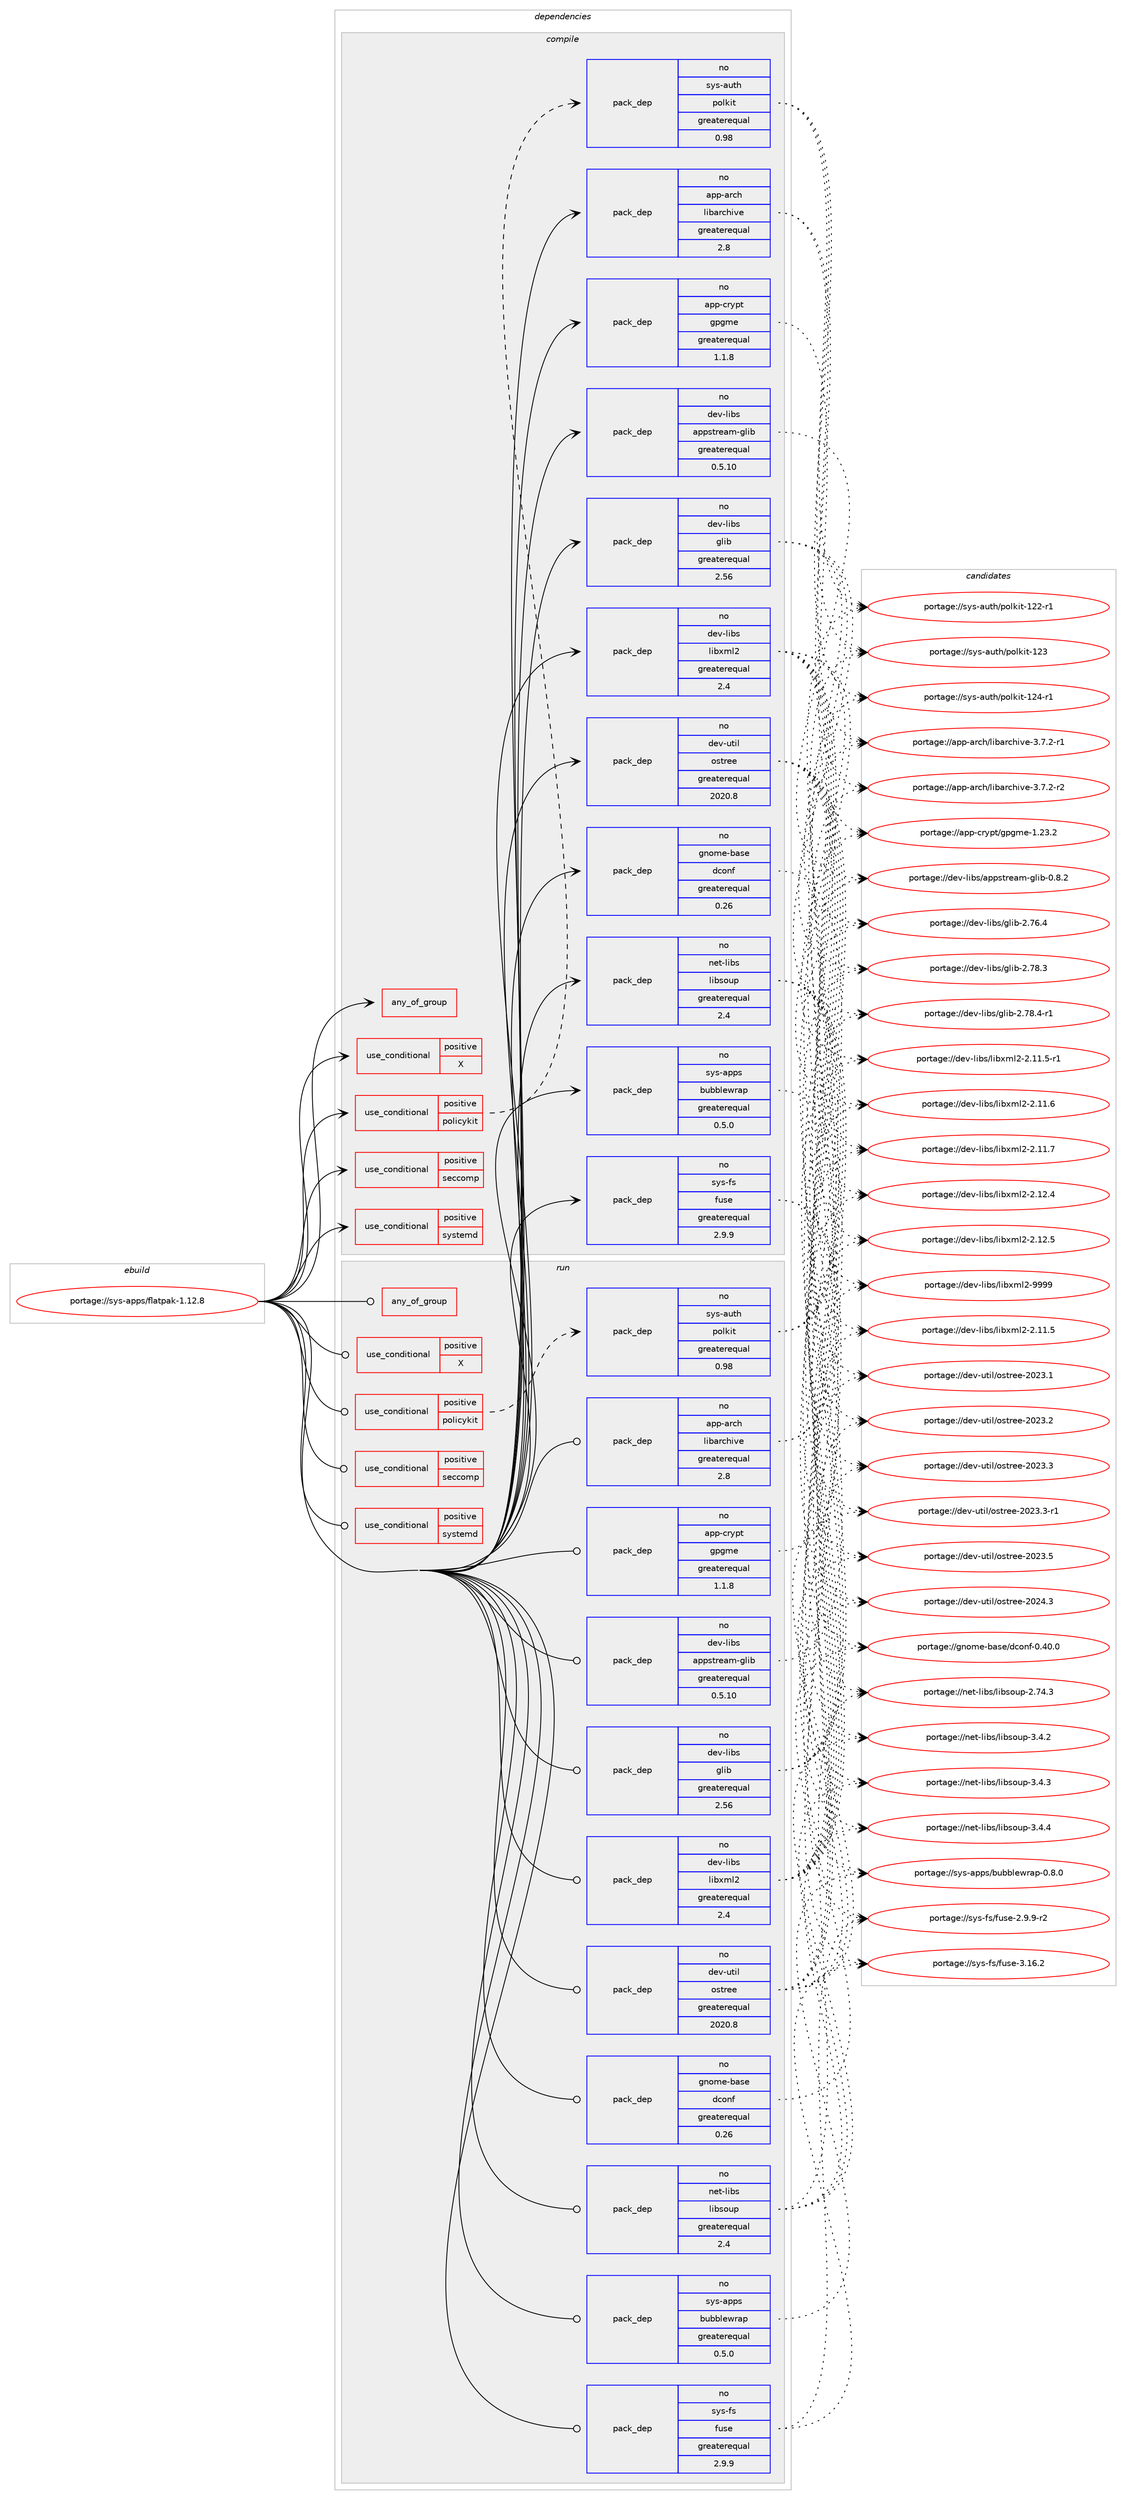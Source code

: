 digraph prolog {

# *************
# Graph options
# *************

newrank=true;
concentrate=true;
compound=true;
graph [rankdir=LR,fontname=Helvetica,fontsize=10,ranksep=1.5];#, ranksep=2.5, nodesep=0.2];
edge  [arrowhead=vee];
node  [fontname=Helvetica,fontsize=10];

# **********
# The ebuild
# **********

subgraph cluster_leftcol {
color=gray;
rank=same;
label=<<i>ebuild</i>>;
id [label="portage://sys-apps/flatpak-1.12.8", color=red, width=4, href="../sys-apps/flatpak-1.12.8.svg"];
}

# ****************
# The dependencies
# ****************

subgraph cluster_midcol {
color=gray;
label=<<i>dependencies</i>>;
subgraph cluster_compile {
fillcolor="#eeeeee";
style=filled;
label=<<i>compile</i>>;
subgraph any154 {
dependency15483 [label=<<TABLE BORDER="0" CELLBORDER="1" CELLSPACING="0" CELLPADDING="4"><TR><TD CELLPADDING="10">any_of_group</TD></TR></TABLE>>, shape=none, color=red];# *** BEGIN UNKNOWN DEPENDENCY TYPE (TODO) ***
# dependency15483 -> package_dependency(portage://sys-apps/flatpak-1.12.8,install,no,dev-util,ostree,none,[,,],[],[use(enable(curl),none)])
# *** END UNKNOWN DEPENDENCY TYPE (TODO) ***

# *** BEGIN UNKNOWN DEPENDENCY TYPE (TODO) ***
# dependency15483 -> package_dependency(portage://sys-apps/flatpak-1.12.8,install,no,dev-util,ostree,none,[,,],[],[use(enable(soup),none)])
# *** END UNKNOWN DEPENDENCY TYPE (TODO) ***

}
id:e -> dependency15483:w [weight=20,style="solid",arrowhead="vee"];
subgraph cond10952 {
dependency15484 [label=<<TABLE BORDER="0" CELLBORDER="1" CELLSPACING="0" CELLPADDING="4"><TR><TD ROWSPAN="3" CELLPADDING="10">use_conditional</TD></TR><TR><TD>positive</TD></TR><TR><TD>X</TD></TR></TABLE>>, shape=none, color=red];
# *** BEGIN UNKNOWN DEPENDENCY TYPE (TODO) ***
# dependency15484 -> package_dependency(portage://sys-apps/flatpak-1.12.8,install,no,x11-apps,xauth,none,[,,],[],[])
# *** END UNKNOWN DEPENDENCY TYPE (TODO) ***

# *** BEGIN UNKNOWN DEPENDENCY TYPE (TODO) ***
# dependency15484 -> package_dependency(portage://sys-apps/flatpak-1.12.8,install,no,x11-libs,libXau,none,[,,],any_same_slot,[])
# *** END UNKNOWN DEPENDENCY TYPE (TODO) ***

}
id:e -> dependency15484:w [weight=20,style="solid",arrowhead="vee"];
subgraph cond10953 {
dependency15485 [label=<<TABLE BORDER="0" CELLBORDER="1" CELLSPACING="0" CELLPADDING="4"><TR><TD ROWSPAN="3" CELLPADDING="10">use_conditional</TD></TR><TR><TD>positive</TD></TR><TR><TD>policykit</TD></TR></TABLE>>, shape=none, color=red];
subgraph pack4376 {
dependency15486 [label=<<TABLE BORDER="0" CELLBORDER="1" CELLSPACING="0" CELLPADDING="4" WIDTH="220"><TR><TD ROWSPAN="6" CELLPADDING="30">pack_dep</TD></TR><TR><TD WIDTH="110">no</TD></TR><TR><TD>sys-auth</TD></TR><TR><TD>polkit</TD></TR><TR><TD>greaterequal</TD></TR><TR><TD>0.98</TD></TR></TABLE>>, shape=none, color=blue];
}
dependency15485:e -> dependency15486:w [weight=20,style="dashed",arrowhead="vee"];
}
id:e -> dependency15485:w [weight=20,style="solid",arrowhead="vee"];
subgraph cond10954 {
dependency15487 [label=<<TABLE BORDER="0" CELLBORDER="1" CELLSPACING="0" CELLPADDING="4"><TR><TD ROWSPAN="3" CELLPADDING="10">use_conditional</TD></TR><TR><TD>positive</TD></TR><TR><TD>seccomp</TD></TR></TABLE>>, shape=none, color=red];
# *** BEGIN UNKNOWN DEPENDENCY TYPE (TODO) ***
# dependency15487 -> package_dependency(portage://sys-apps/flatpak-1.12.8,install,no,sys-libs,libseccomp,none,[,,],any_same_slot,[])
# *** END UNKNOWN DEPENDENCY TYPE (TODO) ***

}
id:e -> dependency15487:w [weight=20,style="solid",arrowhead="vee"];
subgraph cond10955 {
dependency15488 [label=<<TABLE BORDER="0" CELLBORDER="1" CELLSPACING="0" CELLPADDING="4"><TR><TD ROWSPAN="3" CELLPADDING="10">use_conditional</TD></TR><TR><TD>positive</TD></TR><TR><TD>systemd</TD></TR></TABLE>>, shape=none, color=red];
# *** BEGIN UNKNOWN DEPENDENCY TYPE (TODO) ***
# dependency15488 -> package_dependency(portage://sys-apps/flatpak-1.12.8,install,no,sys-apps,systemd,none,[,,],any_same_slot,[])
# *** END UNKNOWN DEPENDENCY TYPE (TODO) ***

}
id:e -> dependency15488:w [weight=20,style="solid",arrowhead="vee"];
# *** BEGIN UNKNOWN DEPENDENCY TYPE (TODO) ***
# id -> package_dependency(portage://sys-apps/flatpak-1.12.8,install,no,acct-group,flatpak,none,[,,],[],[])
# *** END UNKNOWN DEPENDENCY TYPE (TODO) ***

# *** BEGIN UNKNOWN DEPENDENCY TYPE (TODO) ***
# id -> package_dependency(portage://sys-apps/flatpak-1.12.8,install,no,acct-user,flatpak,none,[,,],[],[])
# *** END UNKNOWN DEPENDENCY TYPE (TODO) ***

subgraph pack4377 {
dependency15489 [label=<<TABLE BORDER="0" CELLBORDER="1" CELLSPACING="0" CELLPADDING="4" WIDTH="220"><TR><TD ROWSPAN="6" CELLPADDING="30">pack_dep</TD></TR><TR><TD WIDTH="110">no</TD></TR><TR><TD>app-arch</TD></TR><TR><TD>libarchive</TD></TR><TR><TD>greaterequal</TD></TR><TR><TD>2.8</TD></TR></TABLE>>, shape=none, color=blue];
}
id:e -> dependency15489:w [weight=20,style="solid",arrowhead="vee"];
# *** BEGIN UNKNOWN DEPENDENCY TYPE (TODO) ***
# id -> package_dependency(portage://sys-apps/flatpak-1.12.8,install,no,app-arch,zstd,none,[,,],any_same_slot,[])
# *** END UNKNOWN DEPENDENCY TYPE (TODO) ***

subgraph pack4378 {
dependency15490 [label=<<TABLE BORDER="0" CELLBORDER="1" CELLSPACING="0" CELLPADDING="4" WIDTH="220"><TR><TD ROWSPAN="6" CELLPADDING="30">pack_dep</TD></TR><TR><TD WIDTH="110">no</TD></TR><TR><TD>app-crypt</TD></TR><TR><TD>gpgme</TD></TR><TR><TD>greaterequal</TD></TR><TR><TD>1.1.8</TD></TR></TABLE>>, shape=none, color=blue];
}
id:e -> dependency15490:w [weight=20,style="solid",arrowhead="vee"];
subgraph pack4379 {
dependency15491 [label=<<TABLE BORDER="0" CELLBORDER="1" CELLSPACING="0" CELLPADDING="4" WIDTH="220"><TR><TD ROWSPAN="6" CELLPADDING="30">pack_dep</TD></TR><TR><TD WIDTH="110">no</TD></TR><TR><TD>dev-libs</TD></TR><TR><TD>appstream-glib</TD></TR><TR><TD>greaterequal</TD></TR><TR><TD>0.5.10</TD></TR></TABLE>>, shape=none, color=blue];
}
id:e -> dependency15491:w [weight=20,style="solid",arrowhead="vee"];
subgraph pack4380 {
dependency15492 [label=<<TABLE BORDER="0" CELLBORDER="1" CELLSPACING="0" CELLPADDING="4" WIDTH="220"><TR><TD ROWSPAN="6" CELLPADDING="30">pack_dep</TD></TR><TR><TD WIDTH="110">no</TD></TR><TR><TD>dev-libs</TD></TR><TR><TD>glib</TD></TR><TR><TD>greaterequal</TD></TR><TR><TD>2.56</TD></TR></TABLE>>, shape=none, color=blue];
}
id:e -> dependency15492:w [weight=20,style="solid",arrowhead="vee"];
# *** BEGIN UNKNOWN DEPENDENCY TYPE (TODO) ***
# id -> package_dependency(portage://sys-apps/flatpak-1.12.8,install,no,dev-libs,json-glib,none,[,,],any_same_slot,[])
# *** END UNKNOWN DEPENDENCY TYPE (TODO) ***

# *** BEGIN UNKNOWN DEPENDENCY TYPE (TODO) ***
# id -> package_dependency(portage://sys-apps/flatpak-1.12.8,install,no,dev-libs,libassuan,none,[,,],any_same_slot,[])
# *** END UNKNOWN DEPENDENCY TYPE (TODO) ***

subgraph pack4381 {
dependency15493 [label=<<TABLE BORDER="0" CELLBORDER="1" CELLSPACING="0" CELLPADDING="4" WIDTH="220"><TR><TD ROWSPAN="6" CELLPADDING="30">pack_dep</TD></TR><TR><TD WIDTH="110">no</TD></TR><TR><TD>dev-libs</TD></TR><TR><TD>libxml2</TD></TR><TR><TD>greaterequal</TD></TR><TR><TD>2.4</TD></TR></TABLE>>, shape=none, color=blue];
}
id:e -> dependency15493:w [weight=20,style="solid",arrowhead="vee"];
subgraph pack4382 {
dependency15494 [label=<<TABLE BORDER="0" CELLBORDER="1" CELLSPACING="0" CELLPADDING="4" WIDTH="220"><TR><TD ROWSPAN="6" CELLPADDING="30">pack_dep</TD></TR><TR><TD WIDTH="110">no</TD></TR><TR><TD>dev-util</TD></TR><TR><TD>ostree</TD></TR><TR><TD>greaterequal</TD></TR><TR><TD>2020.8</TD></TR></TABLE>>, shape=none, color=blue];
}
id:e -> dependency15494:w [weight=20,style="solid",arrowhead="vee"];
subgraph pack4383 {
dependency15495 [label=<<TABLE BORDER="0" CELLBORDER="1" CELLSPACING="0" CELLPADDING="4" WIDTH="220"><TR><TD ROWSPAN="6" CELLPADDING="30">pack_dep</TD></TR><TR><TD WIDTH="110">no</TD></TR><TR><TD>gnome-base</TD></TR><TR><TD>dconf</TD></TR><TR><TD>greaterequal</TD></TR><TR><TD>0.26</TD></TR></TABLE>>, shape=none, color=blue];
}
id:e -> dependency15495:w [weight=20,style="solid",arrowhead="vee"];
# *** BEGIN UNKNOWN DEPENDENCY TYPE (TODO) ***
# id -> package_dependency(portage://sys-apps/flatpak-1.12.8,install,no,gnome-base,gsettings-desktop-schemas,none,[,,],[],[])
# *** END UNKNOWN DEPENDENCY TYPE (TODO) ***

subgraph pack4384 {
dependency15496 [label=<<TABLE BORDER="0" CELLBORDER="1" CELLSPACING="0" CELLPADDING="4" WIDTH="220"><TR><TD ROWSPAN="6" CELLPADDING="30">pack_dep</TD></TR><TR><TD WIDTH="110">no</TD></TR><TR><TD>net-libs</TD></TR><TR><TD>libsoup</TD></TR><TR><TD>greaterequal</TD></TR><TR><TD>2.4</TD></TR></TABLE>>, shape=none, color=blue];
}
id:e -> dependency15496:w [weight=20,style="solid",arrowhead="vee"];
subgraph pack4385 {
dependency15497 [label=<<TABLE BORDER="0" CELLBORDER="1" CELLSPACING="0" CELLPADDING="4" WIDTH="220"><TR><TD ROWSPAN="6" CELLPADDING="30">pack_dep</TD></TR><TR><TD WIDTH="110">no</TD></TR><TR><TD>sys-apps</TD></TR><TR><TD>bubblewrap</TD></TR><TR><TD>greaterequal</TD></TR><TR><TD>0.5.0</TD></TR></TABLE>>, shape=none, color=blue];
}
id:e -> dependency15497:w [weight=20,style="solid",arrowhead="vee"];
# *** BEGIN UNKNOWN DEPENDENCY TYPE (TODO) ***
# id -> package_dependency(portage://sys-apps/flatpak-1.12.8,install,no,sys-apps,dbus,none,[,,],[],[])
# *** END UNKNOWN DEPENDENCY TYPE (TODO) ***

# *** BEGIN UNKNOWN DEPENDENCY TYPE (TODO) ***
# id -> package_dependency(portage://sys-apps/flatpak-1.12.8,install,no,sys-apps,xdg-dbus-proxy,none,[,,],[],[])
# *** END UNKNOWN DEPENDENCY TYPE (TODO) ***

subgraph pack4386 {
dependency15498 [label=<<TABLE BORDER="0" CELLBORDER="1" CELLSPACING="0" CELLPADDING="4" WIDTH="220"><TR><TD ROWSPAN="6" CELLPADDING="30">pack_dep</TD></TR><TR><TD WIDTH="110">no</TD></TR><TR><TD>sys-fs</TD></TR><TR><TD>fuse</TD></TR><TR><TD>greaterequal</TD></TR><TR><TD>2.9.9</TD></TR></TABLE>>, shape=none, color=blue];
}
id:e -> dependency15498:w [weight=20,style="solid",arrowhead="vee"];
# *** BEGIN UNKNOWN DEPENDENCY TYPE (TODO) ***
# id -> package_dependency(portage://sys-apps/flatpak-1.12.8,install,no,x11-libs,gdk-pixbuf,none,[,,],[slot(2),equal],[])
# *** END UNKNOWN DEPENDENCY TYPE (TODO) ***

}
subgraph cluster_compileandrun {
fillcolor="#eeeeee";
style=filled;
label=<<i>compile and run</i>>;
}
subgraph cluster_run {
fillcolor="#eeeeee";
style=filled;
label=<<i>run</i>>;
subgraph any155 {
dependency15499 [label=<<TABLE BORDER="0" CELLBORDER="1" CELLSPACING="0" CELLPADDING="4"><TR><TD CELLPADDING="10">any_of_group</TD></TR></TABLE>>, shape=none, color=red];# *** BEGIN UNKNOWN DEPENDENCY TYPE (TODO) ***
# dependency15499 -> package_dependency(portage://sys-apps/flatpak-1.12.8,run,no,dev-util,ostree,none,[,,],[],[use(enable(curl),none)])
# *** END UNKNOWN DEPENDENCY TYPE (TODO) ***

# *** BEGIN UNKNOWN DEPENDENCY TYPE (TODO) ***
# dependency15499 -> package_dependency(portage://sys-apps/flatpak-1.12.8,run,no,dev-util,ostree,none,[,,],[],[use(enable(soup),none)])
# *** END UNKNOWN DEPENDENCY TYPE (TODO) ***

}
id:e -> dependency15499:w [weight=20,style="solid",arrowhead="odot"];
subgraph cond10956 {
dependency15500 [label=<<TABLE BORDER="0" CELLBORDER="1" CELLSPACING="0" CELLPADDING="4"><TR><TD ROWSPAN="3" CELLPADDING="10">use_conditional</TD></TR><TR><TD>positive</TD></TR><TR><TD>X</TD></TR></TABLE>>, shape=none, color=red];
# *** BEGIN UNKNOWN DEPENDENCY TYPE (TODO) ***
# dependency15500 -> package_dependency(portage://sys-apps/flatpak-1.12.8,run,no,x11-apps,xauth,none,[,,],[],[])
# *** END UNKNOWN DEPENDENCY TYPE (TODO) ***

# *** BEGIN UNKNOWN DEPENDENCY TYPE (TODO) ***
# dependency15500 -> package_dependency(portage://sys-apps/flatpak-1.12.8,run,no,x11-libs,libXau,none,[,,],any_same_slot,[])
# *** END UNKNOWN DEPENDENCY TYPE (TODO) ***

}
id:e -> dependency15500:w [weight=20,style="solid",arrowhead="odot"];
subgraph cond10957 {
dependency15501 [label=<<TABLE BORDER="0" CELLBORDER="1" CELLSPACING="0" CELLPADDING="4"><TR><TD ROWSPAN="3" CELLPADDING="10">use_conditional</TD></TR><TR><TD>positive</TD></TR><TR><TD>policykit</TD></TR></TABLE>>, shape=none, color=red];
subgraph pack4387 {
dependency15502 [label=<<TABLE BORDER="0" CELLBORDER="1" CELLSPACING="0" CELLPADDING="4" WIDTH="220"><TR><TD ROWSPAN="6" CELLPADDING="30">pack_dep</TD></TR><TR><TD WIDTH="110">no</TD></TR><TR><TD>sys-auth</TD></TR><TR><TD>polkit</TD></TR><TR><TD>greaterequal</TD></TR><TR><TD>0.98</TD></TR></TABLE>>, shape=none, color=blue];
}
dependency15501:e -> dependency15502:w [weight=20,style="dashed",arrowhead="vee"];
}
id:e -> dependency15501:w [weight=20,style="solid",arrowhead="odot"];
subgraph cond10958 {
dependency15503 [label=<<TABLE BORDER="0" CELLBORDER="1" CELLSPACING="0" CELLPADDING="4"><TR><TD ROWSPAN="3" CELLPADDING="10">use_conditional</TD></TR><TR><TD>positive</TD></TR><TR><TD>seccomp</TD></TR></TABLE>>, shape=none, color=red];
# *** BEGIN UNKNOWN DEPENDENCY TYPE (TODO) ***
# dependency15503 -> package_dependency(portage://sys-apps/flatpak-1.12.8,run,no,sys-libs,libseccomp,none,[,,],any_same_slot,[])
# *** END UNKNOWN DEPENDENCY TYPE (TODO) ***

}
id:e -> dependency15503:w [weight=20,style="solid",arrowhead="odot"];
subgraph cond10959 {
dependency15504 [label=<<TABLE BORDER="0" CELLBORDER="1" CELLSPACING="0" CELLPADDING="4"><TR><TD ROWSPAN="3" CELLPADDING="10">use_conditional</TD></TR><TR><TD>positive</TD></TR><TR><TD>systemd</TD></TR></TABLE>>, shape=none, color=red];
# *** BEGIN UNKNOWN DEPENDENCY TYPE (TODO) ***
# dependency15504 -> package_dependency(portage://sys-apps/flatpak-1.12.8,run,no,sys-apps,systemd,none,[,,],any_same_slot,[])
# *** END UNKNOWN DEPENDENCY TYPE (TODO) ***

}
id:e -> dependency15504:w [weight=20,style="solid",arrowhead="odot"];
# *** BEGIN UNKNOWN DEPENDENCY TYPE (TODO) ***
# id -> package_dependency(portage://sys-apps/flatpak-1.12.8,run,no,acct-group,flatpak,none,[,,],[],[])
# *** END UNKNOWN DEPENDENCY TYPE (TODO) ***

# *** BEGIN UNKNOWN DEPENDENCY TYPE (TODO) ***
# id -> package_dependency(portage://sys-apps/flatpak-1.12.8,run,no,acct-user,flatpak,none,[,,],[],[])
# *** END UNKNOWN DEPENDENCY TYPE (TODO) ***

subgraph pack4388 {
dependency15505 [label=<<TABLE BORDER="0" CELLBORDER="1" CELLSPACING="0" CELLPADDING="4" WIDTH="220"><TR><TD ROWSPAN="6" CELLPADDING="30">pack_dep</TD></TR><TR><TD WIDTH="110">no</TD></TR><TR><TD>app-arch</TD></TR><TR><TD>libarchive</TD></TR><TR><TD>greaterequal</TD></TR><TR><TD>2.8</TD></TR></TABLE>>, shape=none, color=blue];
}
id:e -> dependency15505:w [weight=20,style="solid",arrowhead="odot"];
# *** BEGIN UNKNOWN DEPENDENCY TYPE (TODO) ***
# id -> package_dependency(portage://sys-apps/flatpak-1.12.8,run,no,app-arch,zstd,none,[,,],any_same_slot,[])
# *** END UNKNOWN DEPENDENCY TYPE (TODO) ***

subgraph pack4389 {
dependency15506 [label=<<TABLE BORDER="0" CELLBORDER="1" CELLSPACING="0" CELLPADDING="4" WIDTH="220"><TR><TD ROWSPAN="6" CELLPADDING="30">pack_dep</TD></TR><TR><TD WIDTH="110">no</TD></TR><TR><TD>app-crypt</TD></TR><TR><TD>gpgme</TD></TR><TR><TD>greaterequal</TD></TR><TR><TD>1.1.8</TD></TR></TABLE>>, shape=none, color=blue];
}
id:e -> dependency15506:w [weight=20,style="solid",arrowhead="odot"];
subgraph pack4390 {
dependency15507 [label=<<TABLE BORDER="0" CELLBORDER="1" CELLSPACING="0" CELLPADDING="4" WIDTH="220"><TR><TD ROWSPAN="6" CELLPADDING="30">pack_dep</TD></TR><TR><TD WIDTH="110">no</TD></TR><TR><TD>dev-libs</TD></TR><TR><TD>appstream-glib</TD></TR><TR><TD>greaterequal</TD></TR><TR><TD>0.5.10</TD></TR></TABLE>>, shape=none, color=blue];
}
id:e -> dependency15507:w [weight=20,style="solid",arrowhead="odot"];
subgraph pack4391 {
dependency15508 [label=<<TABLE BORDER="0" CELLBORDER="1" CELLSPACING="0" CELLPADDING="4" WIDTH="220"><TR><TD ROWSPAN="6" CELLPADDING="30">pack_dep</TD></TR><TR><TD WIDTH="110">no</TD></TR><TR><TD>dev-libs</TD></TR><TR><TD>glib</TD></TR><TR><TD>greaterequal</TD></TR><TR><TD>2.56</TD></TR></TABLE>>, shape=none, color=blue];
}
id:e -> dependency15508:w [weight=20,style="solid",arrowhead="odot"];
# *** BEGIN UNKNOWN DEPENDENCY TYPE (TODO) ***
# id -> package_dependency(portage://sys-apps/flatpak-1.12.8,run,no,dev-libs,json-glib,none,[,,],any_same_slot,[])
# *** END UNKNOWN DEPENDENCY TYPE (TODO) ***

# *** BEGIN UNKNOWN DEPENDENCY TYPE (TODO) ***
# id -> package_dependency(portage://sys-apps/flatpak-1.12.8,run,no,dev-libs,libassuan,none,[,,],any_same_slot,[])
# *** END UNKNOWN DEPENDENCY TYPE (TODO) ***

subgraph pack4392 {
dependency15509 [label=<<TABLE BORDER="0" CELLBORDER="1" CELLSPACING="0" CELLPADDING="4" WIDTH="220"><TR><TD ROWSPAN="6" CELLPADDING="30">pack_dep</TD></TR><TR><TD WIDTH="110">no</TD></TR><TR><TD>dev-libs</TD></TR><TR><TD>libxml2</TD></TR><TR><TD>greaterequal</TD></TR><TR><TD>2.4</TD></TR></TABLE>>, shape=none, color=blue];
}
id:e -> dependency15509:w [weight=20,style="solid",arrowhead="odot"];
subgraph pack4393 {
dependency15510 [label=<<TABLE BORDER="0" CELLBORDER="1" CELLSPACING="0" CELLPADDING="4" WIDTH="220"><TR><TD ROWSPAN="6" CELLPADDING="30">pack_dep</TD></TR><TR><TD WIDTH="110">no</TD></TR><TR><TD>dev-util</TD></TR><TR><TD>ostree</TD></TR><TR><TD>greaterequal</TD></TR><TR><TD>2020.8</TD></TR></TABLE>>, shape=none, color=blue];
}
id:e -> dependency15510:w [weight=20,style="solid",arrowhead="odot"];
subgraph pack4394 {
dependency15511 [label=<<TABLE BORDER="0" CELLBORDER="1" CELLSPACING="0" CELLPADDING="4" WIDTH="220"><TR><TD ROWSPAN="6" CELLPADDING="30">pack_dep</TD></TR><TR><TD WIDTH="110">no</TD></TR><TR><TD>gnome-base</TD></TR><TR><TD>dconf</TD></TR><TR><TD>greaterequal</TD></TR><TR><TD>0.26</TD></TR></TABLE>>, shape=none, color=blue];
}
id:e -> dependency15511:w [weight=20,style="solid",arrowhead="odot"];
# *** BEGIN UNKNOWN DEPENDENCY TYPE (TODO) ***
# id -> package_dependency(portage://sys-apps/flatpak-1.12.8,run,no,gnome-base,gsettings-desktop-schemas,none,[,,],[],[])
# *** END UNKNOWN DEPENDENCY TYPE (TODO) ***

subgraph pack4395 {
dependency15512 [label=<<TABLE BORDER="0" CELLBORDER="1" CELLSPACING="0" CELLPADDING="4" WIDTH="220"><TR><TD ROWSPAN="6" CELLPADDING="30">pack_dep</TD></TR><TR><TD WIDTH="110">no</TD></TR><TR><TD>net-libs</TD></TR><TR><TD>libsoup</TD></TR><TR><TD>greaterequal</TD></TR><TR><TD>2.4</TD></TR></TABLE>>, shape=none, color=blue];
}
id:e -> dependency15512:w [weight=20,style="solid",arrowhead="odot"];
subgraph pack4396 {
dependency15513 [label=<<TABLE BORDER="0" CELLBORDER="1" CELLSPACING="0" CELLPADDING="4" WIDTH="220"><TR><TD ROWSPAN="6" CELLPADDING="30">pack_dep</TD></TR><TR><TD WIDTH="110">no</TD></TR><TR><TD>sys-apps</TD></TR><TR><TD>bubblewrap</TD></TR><TR><TD>greaterequal</TD></TR><TR><TD>0.5.0</TD></TR></TABLE>>, shape=none, color=blue];
}
id:e -> dependency15513:w [weight=20,style="solid",arrowhead="odot"];
# *** BEGIN UNKNOWN DEPENDENCY TYPE (TODO) ***
# id -> package_dependency(portage://sys-apps/flatpak-1.12.8,run,no,sys-apps,dbus,none,[,,],[],[])
# *** END UNKNOWN DEPENDENCY TYPE (TODO) ***

# *** BEGIN UNKNOWN DEPENDENCY TYPE (TODO) ***
# id -> package_dependency(portage://sys-apps/flatpak-1.12.8,run,no,sys-apps,xdg-dbus-proxy,none,[,,],[],[])
# *** END UNKNOWN DEPENDENCY TYPE (TODO) ***

subgraph pack4397 {
dependency15514 [label=<<TABLE BORDER="0" CELLBORDER="1" CELLSPACING="0" CELLPADDING="4" WIDTH="220"><TR><TD ROWSPAN="6" CELLPADDING="30">pack_dep</TD></TR><TR><TD WIDTH="110">no</TD></TR><TR><TD>sys-fs</TD></TR><TR><TD>fuse</TD></TR><TR><TD>greaterequal</TD></TR><TR><TD>2.9.9</TD></TR></TABLE>>, shape=none, color=blue];
}
id:e -> dependency15514:w [weight=20,style="solid",arrowhead="odot"];
# *** BEGIN UNKNOWN DEPENDENCY TYPE (TODO) ***
# id -> package_dependency(portage://sys-apps/flatpak-1.12.8,run,no,x11-libs,gdk-pixbuf,none,[,,],[slot(2),equal],[])
# *** END UNKNOWN DEPENDENCY TYPE (TODO) ***

}
}

# **************
# The candidates
# **************

subgraph cluster_choices {
rank=same;
color=gray;
label=<<i>candidates</i>>;

subgraph choice4376 {
color=black;
nodesep=1;
choice115121115459711711610447112111108107105116454950504511449 [label="portage://sys-auth/polkit-122-r1", color=red, width=4,href="../sys-auth/polkit-122-r1.svg"];
choice11512111545971171161044711211110810710511645495051 [label="portage://sys-auth/polkit-123", color=red, width=4,href="../sys-auth/polkit-123.svg"];
choice115121115459711711610447112111108107105116454950524511449 [label="portage://sys-auth/polkit-124-r1", color=red, width=4,href="../sys-auth/polkit-124-r1.svg"];
dependency15486:e -> choice115121115459711711610447112111108107105116454950504511449:w [style=dotted,weight="100"];
dependency15486:e -> choice11512111545971171161044711211110810710511645495051:w [style=dotted,weight="100"];
dependency15486:e -> choice115121115459711711610447112111108107105116454950524511449:w [style=dotted,weight="100"];
}
subgraph choice4377 {
color=black;
nodesep=1;
choice97112112459711499104471081059897114991041051181014551465546504511449 [label="portage://app-arch/libarchive-3.7.2-r1", color=red, width=4,href="../app-arch/libarchive-3.7.2-r1.svg"];
choice97112112459711499104471081059897114991041051181014551465546504511450 [label="portage://app-arch/libarchive-3.7.2-r2", color=red, width=4,href="../app-arch/libarchive-3.7.2-r2.svg"];
dependency15489:e -> choice97112112459711499104471081059897114991041051181014551465546504511449:w [style=dotted,weight="100"];
dependency15489:e -> choice97112112459711499104471081059897114991041051181014551465546504511450:w [style=dotted,weight="100"];
}
subgraph choice4378 {
color=black;
nodesep=1;
choice9711211245991141211121164710311210310910145494650514650 [label="portage://app-crypt/gpgme-1.23.2", color=red, width=4,href="../app-crypt/gpgme-1.23.2.svg"];
dependency15490:e -> choice9711211245991141211121164710311210310910145494650514650:w [style=dotted,weight="100"];
}
subgraph choice4379 {
color=black;
nodesep=1;
choice10010111845108105981154797112112115116114101971094510310810598454846564650 [label="portage://dev-libs/appstream-glib-0.8.2", color=red, width=4,href="../dev-libs/appstream-glib-0.8.2.svg"];
dependency15491:e -> choice10010111845108105981154797112112115116114101971094510310810598454846564650:w [style=dotted,weight="100"];
}
subgraph choice4380 {
color=black;
nodesep=1;
choice1001011184510810598115471031081059845504655544652 [label="portage://dev-libs/glib-2.76.4", color=red, width=4,href="../dev-libs/glib-2.76.4.svg"];
choice1001011184510810598115471031081059845504655564651 [label="portage://dev-libs/glib-2.78.3", color=red, width=4,href="../dev-libs/glib-2.78.3.svg"];
choice10010111845108105981154710310810598455046555646524511449 [label="portage://dev-libs/glib-2.78.4-r1", color=red, width=4,href="../dev-libs/glib-2.78.4-r1.svg"];
dependency15492:e -> choice1001011184510810598115471031081059845504655544652:w [style=dotted,weight="100"];
dependency15492:e -> choice1001011184510810598115471031081059845504655564651:w [style=dotted,weight="100"];
dependency15492:e -> choice10010111845108105981154710310810598455046555646524511449:w [style=dotted,weight="100"];
}
subgraph choice4381 {
color=black;
nodesep=1;
choice100101118451081059811547108105981201091085045504649494653 [label="portage://dev-libs/libxml2-2.11.5", color=red, width=4,href="../dev-libs/libxml2-2.11.5.svg"];
choice1001011184510810598115471081059812010910850455046494946534511449 [label="portage://dev-libs/libxml2-2.11.5-r1", color=red, width=4,href="../dev-libs/libxml2-2.11.5-r1.svg"];
choice100101118451081059811547108105981201091085045504649494654 [label="portage://dev-libs/libxml2-2.11.6", color=red, width=4,href="../dev-libs/libxml2-2.11.6.svg"];
choice100101118451081059811547108105981201091085045504649494655 [label="portage://dev-libs/libxml2-2.11.7", color=red, width=4,href="../dev-libs/libxml2-2.11.7.svg"];
choice100101118451081059811547108105981201091085045504649504652 [label="portage://dev-libs/libxml2-2.12.4", color=red, width=4,href="../dev-libs/libxml2-2.12.4.svg"];
choice100101118451081059811547108105981201091085045504649504653 [label="portage://dev-libs/libxml2-2.12.5", color=red, width=4,href="../dev-libs/libxml2-2.12.5.svg"];
choice10010111845108105981154710810598120109108504557575757 [label="portage://dev-libs/libxml2-9999", color=red, width=4,href="../dev-libs/libxml2-9999.svg"];
dependency15493:e -> choice100101118451081059811547108105981201091085045504649494653:w [style=dotted,weight="100"];
dependency15493:e -> choice1001011184510810598115471081059812010910850455046494946534511449:w [style=dotted,weight="100"];
dependency15493:e -> choice100101118451081059811547108105981201091085045504649494654:w [style=dotted,weight="100"];
dependency15493:e -> choice100101118451081059811547108105981201091085045504649494655:w [style=dotted,weight="100"];
dependency15493:e -> choice100101118451081059811547108105981201091085045504649504652:w [style=dotted,weight="100"];
dependency15493:e -> choice100101118451081059811547108105981201091085045504649504653:w [style=dotted,weight="100"];
dependency15493:e -> choice10010111845108105981154710810598120109108504557575757:w [style=dotted,weight="100"];
}
subgraph choice4382 {
color=black;
nodesep=1;
choice100101118451171161051084711111511611410110145504850514649 [label="portage://dev-util/ostree-2023.1", color=red, width=4,href="../dev-util/ostree-2023.1.svg"];
choice100101118451171161051084711111511611410110145504850514650 [label="portage://dev-util/ostree-2023.2", color=red, width=4,href="../dev-util/ostree-2023.2.svg"];
choice100101118451171161051084711111511611410110145504850514651 [label="portage://dev-util/ostree-2023.3", color=red, width=4,href="../dev-util/ostree-2023.3.svg"];
choice1001011184511711610510847111115116114101101455048505146514511449 [label="portage://dev-util/ostree-2023.3-r1", color=red, width=4,href="../dev-util/ostree-2023.3-r1.svg"];
choice100101118451171161051084711111511611410110145504850514653 [label="portage://dev-util/ostree-2023.5", color=red, width=4,href="../dev-util/ostree-2023.5.svg"];
choice100101118451171161051084711111511611410110145504850524651 [label="portage://dev-util/ostree-2024.3", color=red, width=4,href="../dev-util/ostree-2024.3.svg"];
dependency15494:e -> choice100101118451171161051084711111511611410110145504850514649:w [style=dotted,weight="100"];
dependency15494:e -> choice100101118451171161051084711111511611410110145504850514650:w [style=dotted,weight="100"];
dependency15494:e -> choice100101118451171161051084711111511611410110145504850514651:w [style=dotted,weight="100"];
dependency15494:e -> choice1001011184511711610510847111115116114101101455048505146514511449:w [style=dotted,weight="100"];
dependency15494:e -> choice100101118451171161051084711111511611410110145504850514653:w [style=dotted,weight="100"];
dependency15494:e -> choice100101118451171161051084711111511611410110145504850524651:w [style=dotted,weight="100"];
}
subgraph choice4383 {
color=black;
nodesep=1;
choice103110111109101459897115101471009911111010245484652484648 [label="portage://gnome-base/dconf-0.40.0", color=red, width=4,href="../gnome-base/dconf-0.40.0.svg"];
dependency15495:e -> choice103110111109101459897115101471009911111010245484652484648:w [style=dotted,weight="100"];
}
subgraph choice4384 {
color=black;
nodesep=1;
choice1101011164510810598115471081059811511111711245504655524651 [label="portage://net-libs/libsoup-2.74.3", color=red, width=4,href="../net-libs/libsoup-2.74.3.svg"];
choice11010111645108105981154710810598115111117112455146524650 [label="portage://net-libs/libsoup-3.4.2", color=red, width=4,href="../net-libs/libsoup-3.4.2.svg"];
choice11010111645108105981154710810598115111117112455146524651 [label="portage://net-libs/libsoup-3.4.3", color=red, width=4,href="../net-libs/libsoup-3.4.3.svg"];
choice11010111645108105981154710810598115111117112455146524652 [label="portage://net-libs/libsoup-3.4.4", color=red, width=4,href="../net-libs/libsoup-3.4.4.svg"];
dependency15496:e -> choice1101011164510810598115471081059811511111711245504655524651:w [style=dotted,weight="100"];
dependency15496:e -> choice11010111645108105981154710810598115111117112455146524650:w [style=dotted,weight="100"];
dependency15496:e -> choice11010111645108105981154710810598115111117112455146524651:w [style=dotted,weight="100"];
dependency15496:e -> choice11010111645108105981154710810598115111117112455146524652:w [style=dotted,weight="100"];
}
subgraph choice4385 {
color=black;
nodesep=1;
choice11512111545971121121154798117989810810111911497112454846564648 [label="portage://sys-apps/bubblewrap-0.8.0", color=red, width=4,href="../sys-apps/bubblewrap-0.8.0.svg"];
dependency15497:e -> choice11512111545971121121154798117989810810111911497112454846564648:w [style=dotted,weight="100"];
}
subgraph choice4386 {
color=black;
nodesep=1;
choice11512111545102115471021171151014550465746574511450 [label="portage://sys-fs/fuse-2.9.9-r2", color=red, width=4,href="../sys-fs/fuse-2.9.9-r2.svg"];
choice115121115451021154710211711510145514649544650 [label="portage://sys-fs/fuse-3.16.2", color=red, width=4,href="../sys-fs/fuse-3.16.2.svg"];
dependency15498:e -> choice11512111545102115471021171151014550465746574511450:w [style=dotted,weight="100"];
dependency15498:e -> choice115121115451021154710211711510145514649544650:w [style=dotted,weight="100"];
}
subgraph choice4387 {
color=black;
nodesep=1;
choice115121115459711711610447112111108107105116454950504511449 [label="portage://sys-auth/polkit-122-r1", color=red, width=4,href="../sys-auth/polkit-122-r1.svg"];
choice11512111545971171161044711211110810710511645495051 [label="portage://sys-auth/polkit-123", color=red, width=4,href="../sys-auth/polkit-123.svg"];
choice115121115459711711610447112111108107105116454950524511449 [label="portage://sys-auth/polkit-124-r1", color=red, width=4,href="../sys-auth/polkit-124-r1.svg"];
dependency15502:e -> choice115121115459711711610447112111108107105116454950504511449:w [style=dotted,weight="100"];
dependency15502:e -> choice11512111545971171161044711211110810710511645495051:w [style=dotted,weight="100"];
dependency15502:e -> choice115121115459711711610447112111108107105116454950524511449:w [style=dotted,weight="100"];
}
subgraph choice4388 {
color=black;
nodesep=1;
choice97112112459711499104471081059897114991041051181014551465546504511449 [label="portage://app-arch/libarchive-3.7.2-r1", color=red, width=4,href="../app-arch/libarchive-3.7.2-r1.svg"];
choice97112112459711499104471081059897114991041051181014551465546504511450 [label="portage://app-arch/libarchive-3.7.2-r2", color=red, width=4,href="../app-arch/libarchive-3.7.2-r2.svg"];
dependency15505:e -> choice97112112459711499104471081059897114991041051181014551465546504511449:w [style=dotted,weight="100"];
dependency15505:e -> choice97112112459711499104471081059897114991041051181014551465546504511450:w [style=dotted,weight="100"];
}
subgraph choice4389 {
color=black;
nodesep=1;
choice9711211245991141211121164710311210310910145494650514650 [label="portage://app-crypt/gpgme-1.23.2", color=red, width=4,href="../app-crypt/gpgme-1.23.2.svg"];
dependency15506:e -> choice9711211245991141211121164710311210310910145494650514650:w [style=dotted,weight="100"];
}
subgraph choice4390 {
color=black;
nodesep=1;
choice10010111845108105981154797112112115116114101971094510310810598454846564650 [label="portage://dev-libs/appstream-glib-0.8.2", color=red, width=4,href="../dev-libs/appstream-glib-0.8.2.svg"];
dependency15507:e -> choice10010111845108105981154797112112115116114101971094510310810598454846564650:w [style=dotted,weight="100"];
}
subgraph choice4391 {
color=black;
nodesep=1;
choice1001011184510810598115471031081059845504655544652 [label="portage://dev-libs/glib-2.76.4", color=red, width=4,href="../dev-libs/glib-2.76.4.svg"];
choice1001011184510810598115471031081059845504655564651 [label="portage://dev-libs/glib-2.78.3", color=red, width=4,href="../dev-libs/glib-2.78.3.svg"];
choice10010111845108105981154710310810598455046555646524511449 [label="portage://dev-libs/glib-2.78.4-r1", color=red, width=4,href="../dev-libs/glib-2.78.4-r1.svg"];
dependency15508:e -> choice1001011184510810598115471031081059845504655544652:w [style=dotted,weight="100"];
dependency15508:e -> choice1001011184510810598115471031081059845504655564651:w [style=dotted,weight="100"];
dependency15508:e -> choice10010111845108105981154710310810598455046555646524511449:w [style=dotted,weight="100"];
}
subgraph choice4392 {
color=black;
nodesep=1;
choice100101118451081059811547108105981201091085045504649494653 [label="portage://dev-libs/libxml2-2.11.5", color=red, width=4,href="../dev-libs/libxml2-2.11.5.svg"];
choice1001011184510810598115471081059812010910850455046494946534511449 [label="portage://dev-libs/libxml2-2.11.5-r1", color=red, width=4,href="../dev-libs/libxml2-2.11.5-r1.svg"];
choice100101118451081059811547108105981201091085045504649494654 [label="portage://dev-libs/libxml2-2.11.6", color=red, width=4,href="../dev-libs/libxml2-2.11.6.svg"];
choice100101118451081059811547108105981201091085045504649494655 [label="portage://dev-libs/libxml2-2.11.7", color=red, width=4,href="../dev-libs/libxml2-2.11.7.svg"];
choice100101118451081059811547108105981201091085045504649504652 [label="portage://dev-libs/libxml2-2.12.4", color=red, width=4,href="../dev-libs/libxml2-2.12.4.svg"];
choice100101118451081059811547108105981201091085045504649504653 [label="portage://dev-libs/libxml2-2.12.5", color=red, width=4,href="../dev-libs/libxml2-2.12.5.svg"];
choice10010111845108105981154710810598120109108504557575757 [label="portage://dev-libs/libxml2-9999", color=red, width=4,href="../dev-libs/libxml2-9999.svg"];
dependency15509:e -> choice100101118451081059811547108105981201091085045504649494653:w [style=dotted,weight="100"];
dependency15509:e -> choice1001011184510810598115471081059812010910850455046494946534511449:w [style=dotted,weight="100"];
dependency15509:e -> choice100101118451081059811547108105981201091085045504649494654:w [style=dotted,weight="100"];
dependency15509:e -> choice100101118451081059811547108105981201091085045504649494655:w [style=dotted,weight="100"];
dependency15509:e -> choice100101118451081059811547108105981201091085045504649504652:w [style=dotted,weight="100"];
dependency15509:e -> choice100101118451081059811547108105981201091085045504649504653:w [style=dotted,weight="100"];
dependency15509:e -> choice10010111845108105981154710810598120109108504557575757:w [style=dotted,weight="100"];
}
subgraph choice4393 {
color=black;
nodesep=1;
choice100101118451171161051084711111511611410110145504850514649 [label="portage://dev-util/ostree-2023.1", color=red, width=4,href="../dev-util/ostree-2023.1.svg"];
choice100101118451171161051084711111511611410110145504850514650 [label="portage://dev-util/ostree-2023.2", color=red, width=4,href="../dev-util/ostree-2023.2.svg"];
choice100101118451171161051084711111511611410110145504850514651 [label="portage://dev-util/ostree-2023.3", color=red, width=4,href="../dev-util/ostree-2023.3.svg"];
choice1001011184511711610510847111115116114101101455048505146514511449 [label="portage://dev-util/ostree-2023.3-r1", color=red, width=4,href="../dev-util/ostree-2023.3-r1.svg"];
choice100101118451171161051084711111511611410110145504850514653 [label="portage://dev-util/ostree-2023.5", color=red, width=4,href="../dev-util/ostree-2023.5.svg"];
choice100101118451171161051084711111511611410110145504850524651 [label="portage://dev-util/ostree-2024.3", color=red, width=4,href="../dev-util/ostree-2024.3.svg"];
dependency15510:e -> choice100101118451171161051084711111511611410110145504850514649:w [style=dotted,weight="100"];
dependency15510:e -> choice100101118451171161051084711111511611410110145504850514650:w [style=dotted,weight="100"];
dependency15510:e -> choice100101118451171161051084711111511611410110145504850514651:w [style=dotted,weight="100"];
dependency15510:e -> choice1001011184511711610510847111115116114101101455048505146514511449:w [style=dotted,weight="100"];
dependency15510:e -> choice100101118451171161051084711111511611410110145504850514653:w [style=dotted,weight="100"];
dependency15510:e -> choice100101118451171161051084711111511611410110145504850524651:w [style=dotted,weight="100"];
}
subgraph choice4394 {
color=black;
nodesep=1;
choice103110111109101459897115101471009911111010245484652484648 [label="portage://gnome-base/dconf-0.40.0", color=red, width=4,href="../gnome-base/dconf-0.40.0.svg"];
dependency15511:e -> choice103110111109101459897115101471009911111010245484652484648:w [style=dotted,weight="100"];
}
subgraph choice4395 {
color=black;
nodesep=1;
choice1101011164510810598115471081059811511111711245504655524651 [label="portage://net-libs/libsoup-2.74.3", color=red, width=4,href="../net-libs/libsoup-2.74.3.svg"];
choice11010111645108105981154710810598115111117112455146524650 [label="portage://net-libs/libsoup-3.4.2", color=red, width=4,href="../net-libs/libsoup-3.4.2.svg"];
choice11010111645108105981154710810598115111117112455146524651 [label="portage://net-libs/libsoup-3.4.3", color=red, width=4,href="../net-libs/libsoup-3.4.3.svg"];
choice11010111645108105981154710810598115111117112455146524652 [label="portage://net-libs/libsoup-3.4.4", color=red, width=4,href="../net-libs/libsoup-3.4.4.svg"];
dependency15512:e -> choice1101011164510810598115471081059811511111711245504655524651:w [style=dotted,weight="100"];
dependency15512:e -> choice11010111645108105981154710810598115111117112455146524650:w [style=dotted,weight="100"];
dependency15512:e -> choice11010111645108105981154710810598115111117112455146524651:w [style=dotted,weight="100"];
dependency15512:e -> choice11010111645108105981154710810598115111117112455146524652:w [style=dotted,weight="100"];
}
subgraph choice4396 {
color=black;
nodesep=1;
choice11512111545971121121154798117989810810111911497112454846564648 [label="portage://sys-apps/bubblewrap-0.8.0", color=red, width=4,href="../sys-apps/bubblewrap-0.8.0.svg"];
dependency15513:e -> choice11512111545971121121154798117989810810111911497112454846564648:w [style=dotted,weight="100"];
}
subgraph choice4397 {
color=black;
nodesep=1;
choice11512111545102115471021171151014550465746574511450 [label="portage://sys-fs/fuse-2.9.9-r2", color=red, width=4,href="../sys-fs/fuse-2.9.9-r2.svg"];
choice115121115451021154710211711510145514649544650 [label="portage://sys-fs/fuse-3.16.2", color=red, width=4,href="../sys-fs/fuse-3.16.2.svg"];
dependency15514:e -> choice11512111545102115471021171151014550465746574511450:w [style=dotted,weight="100"];
dependency15514:e -> choice115121115451021154710211711510145514649544650:w [style=dotted,weight="100"];
}
}

}
